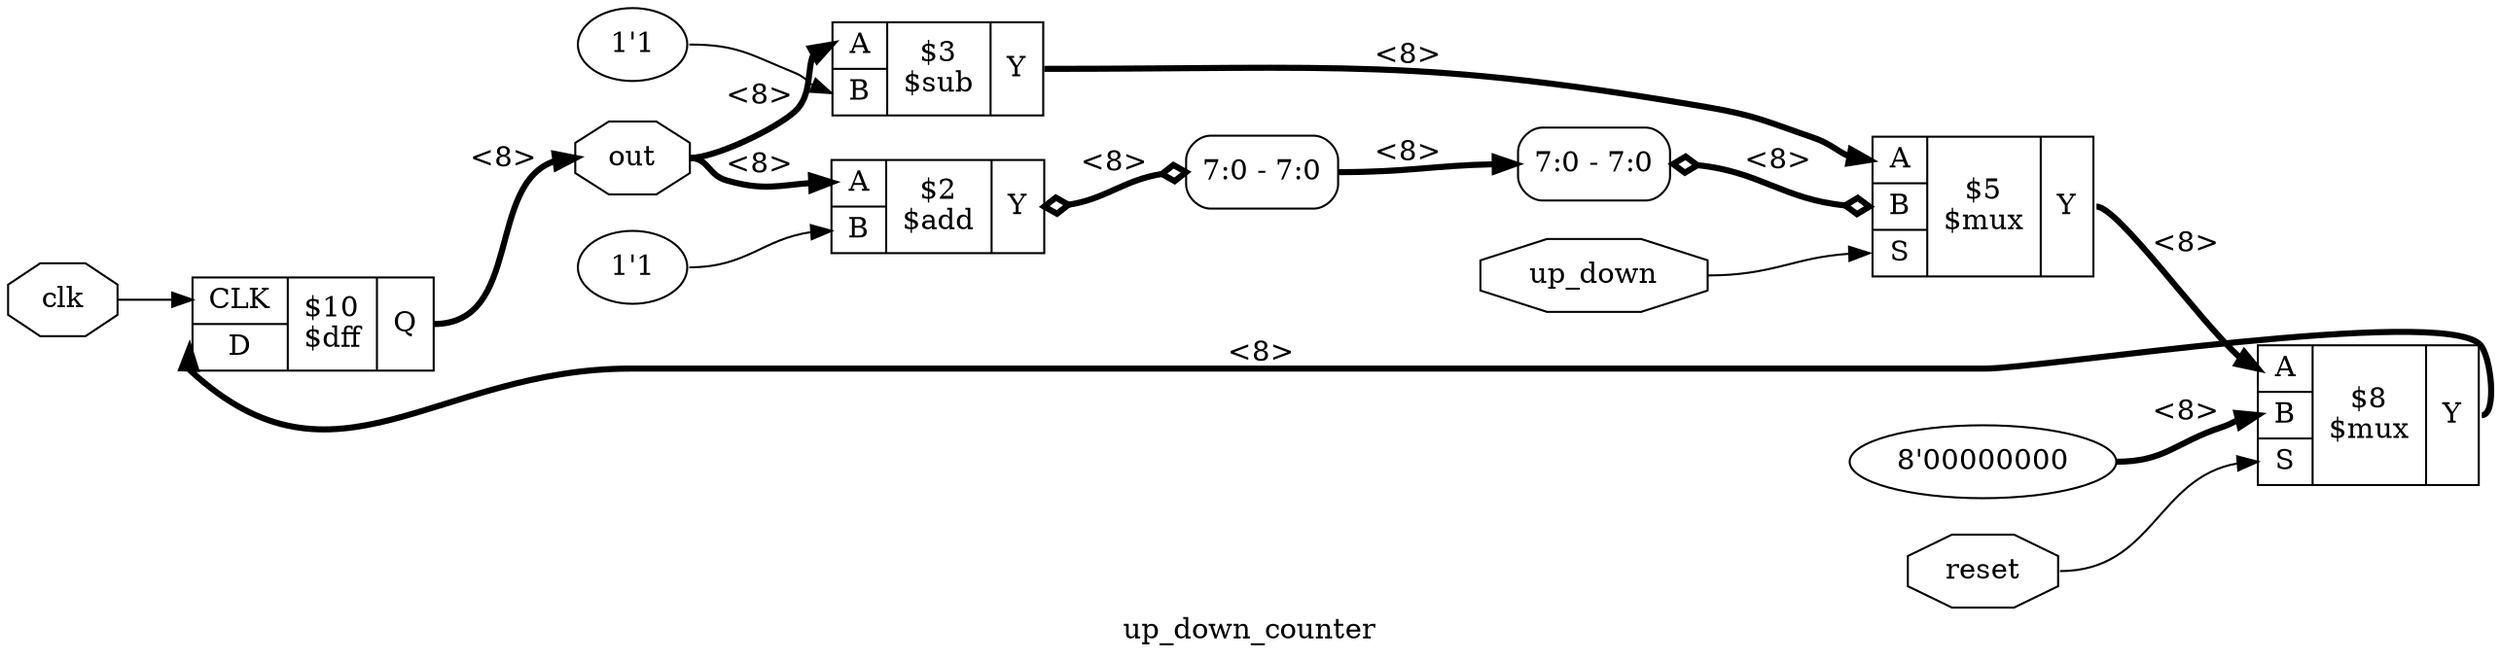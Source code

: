 digraph "up_down_counter" {
label="up_down_counter";
rankdir="LR";
remincross=true;
n6 [ shape=octagon, label="clk", color="black", fontcolor="black" ];
n7 [ shape=octagon, label="out", color="black", fontcolor="black" ];
n8 [ shape=octagon, label="reset", color="black", fontcolor="black" ];
n9 [ shape=octagon, label="up_down", color="black", fontcolor="black" ];
v0 [ label="1'1" ];
c13 [ shape=record, label="{{<p10> A|<p11> B}|$2\n$add|{<p12> Y}}" ];
x1 [ shape=record, style=rounded, label="<s0> 7:0 - 7:0 " ];
c13:p12:e -> x1:w [arrowhead=odiamond, arrowtail=odiamond, dir=both, color="black", style="setlinewidth(3)", label="<8>"];
c17 [ shape=record, label="{{<p14> CLK|<p15> D}|$10\n$dff|{<p16> Q}}" ];
c19 [ shape=record, label="{{<p10> A|<p11> B|<p18> S}|$5\n$mux|{<p12> Y}}" ];
x2 [ shape=record, style=rounded, label="<s0> 7:0 - 7:0 " ];
x2:e -> c19:p11:w [arrowhead=odiamond, arrowtail=odiamond, dir=both, color="black", style="setlinewidth(3)", label="<8>"];
v3 [ label="8'00000000" ];
c20 [ shape=record, label="{{<p10> A|<p11> B|<p18> S}|$8\n$mux|{<p12> Y}}" ];
v4 [ label="1'1" ];
c21 [ shape=record, label="{{<p10> A|<p11> B}|$3\n$sub|{<p12> Y}}" ];
c20:p12:e -> c17:p15:w [color="black", style="setlinewidth(3)", label="<8>"];
x1:s0:e -> x2:s0:w [color="black", style="setlinewidth(3)", label="<8>"];
c19:p12:e -> c20:p10:w [color="black", style="setlinewidth(3)", label="<8>"];
c21:p12:e -> c19:p10:w [color="black", style="setlinewidth(3)", label="<8>"];
n6:e -> c17:p14:w [color="black", label=""];
c17:p16:e -> n7:w [color="black", style="setlinewidth(3)", label="<8>"];
n7:e -> c13:p10:w [color="black", style="setlinewidth(3)", label="<8>"];
n7:e -> c21:p10:w [color="black", style="setlinewidth(3)", label="<8>"];
n8:e -> c20:p18:w [color="black", label=""];
n9:e -> c19:p18:w [color="black", label=""];
v0:e -> c13:p11:w [color="black", label=""];
v3:e -> c20:p11:w [color="black", style="setlinewidth(3)", label="<8>"];
v4:e -> c21:p11:w [color="black", label=""];
}
